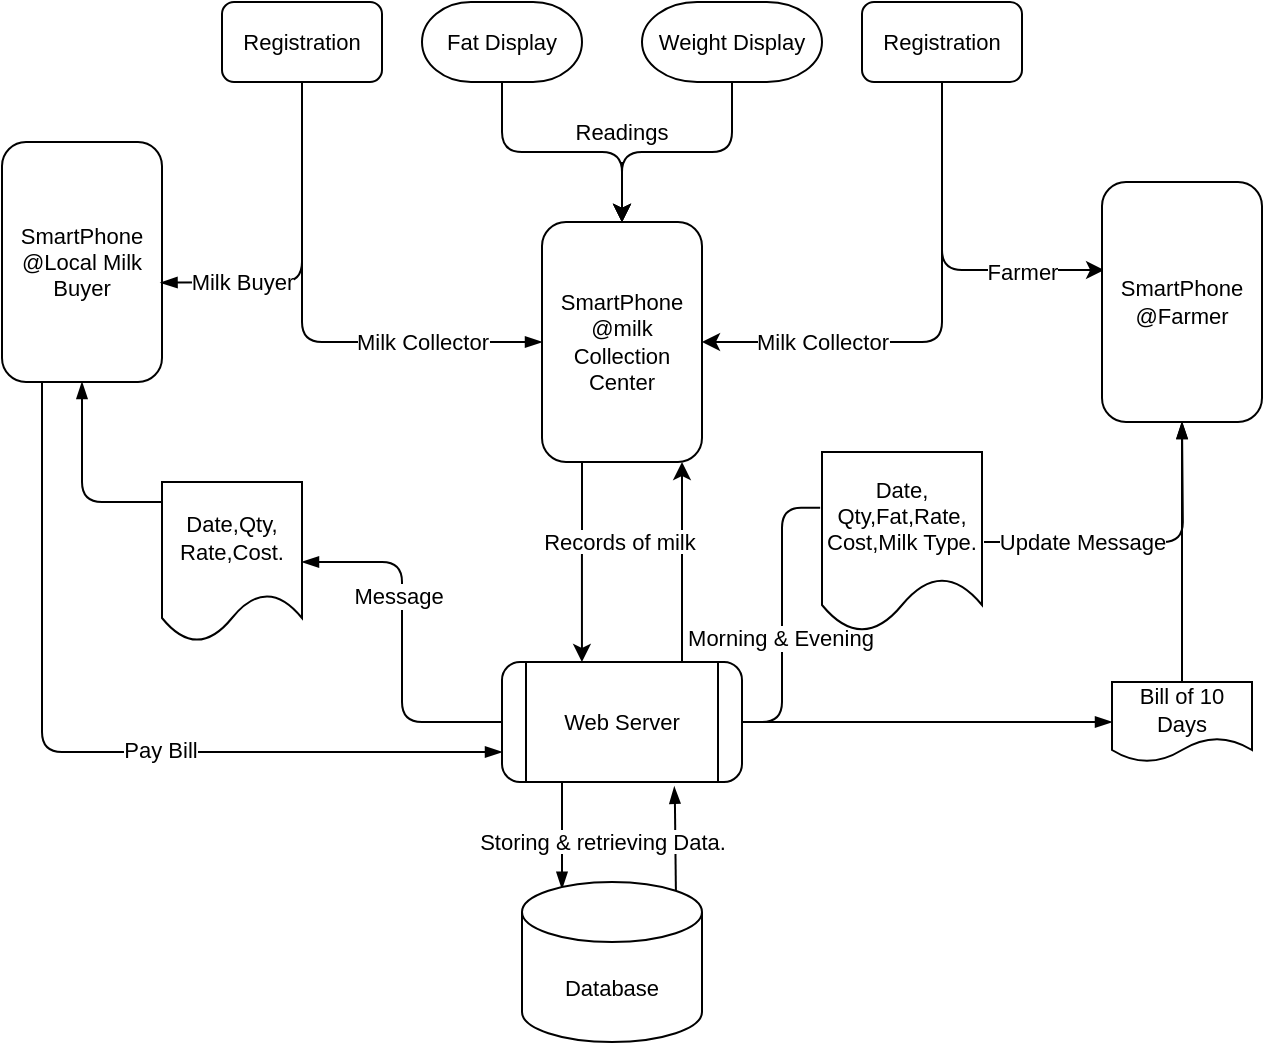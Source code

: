 <mxfile version="20.0.4" type="device"><diagram id="S5vxFfQFlNkJCM2XAKdw" name="Page-1"><mxGraphModel dx="744" dy="523" grid="1" gridSize="10" guides="1" tooltips="1" connect="1" arrows="1" fold="1" page="1" pageScale="1" pageWidth="850" pageHeight="1100" math="0" shadow="0"><root><mxCell id="0"/><mxCell id="1" parent="0"/><mxCell id="LSyGbEOLnMIenEOu4BOL-17" style="edgeStyle=orthogonalEdgeStyle;rounded=1;orthogonalLoop=1;jettySize=auto;html=1;startArrow=none;fontSize=11;" edge="1" parent="1" source="LSyGbEOLnMIenEOu4BOL-30" target="LSyGbEOLnMIenEOu4BOL-8"><mxGeometry relative="1" as="geometry"/></mxCell><mxCell id="LSyGbEOLnMIenEOu4BOL-34" style="edgeStyle=orthogonalEdgeStyle;rounded=1;jumpStyle=arc;orthogonalLoop=1;jettySize=auto;html=1;entryX=0.5;entryY=0;entryDx=0;entryDy=0;fontSize=11;" edge="1" parent="1" source="LSyGbEOLnMIenEOu4BOL-1" target="LSyGbEOLnMIenEOu4BOL-8"><mxGeometry relative="1" as="geometry"/></mxCell><mxCell id="LSyGbEOLnMIenEOu4BOL-1" value="Fat Display" style="strokeWidth=1;html=1;shape=mxgraph.flowchart.terminator;whiteSpace=wrap;fontSize=11;" vertex="1" parent="1"><mxGeometry x="340" y="70" width="80" height="40" as="geometry"/></mxCell><mxCell id="LSyGbEOLnMIenEOu4BOL-26" style="edgeStyle=orthogonalEdgeStyle;rounded=1;jumpStyle=arc;orthogonalLoop=1;jettySize=auto;html=1;exitX=0.5;exitY=1;exitDx=0;exitDy=0;exitPerimeter=0;entryX=0.5;entryY=0;entryDx=0;entryDy=0;fontSize=11;startArrow=none;" edge="1" parent="1" source="LSyGbEOLnMIenEOu4BOL-30" target="LSyGbEOLnMIenEOu4BOL-8"><mxGeometry relative="1" as="geometry"/></mxCell><mxCell id="LSyGbEOLnMIenEOu4BOL-33" style="edgeStyle=orthogonalEdgeStyle;rounded=1;jumpStyle=arc;orthogonalLoop=1;jettySize=auto;html=1;entryX=0.5;entryY=0;entryDx=0;entryDy=0;fontSize=11;" edge="1" parent="1" source="LSyGbEOLnMIenEOu4BOL-2" target="LSyGbEOLnMIenEOu4BOL-8"><mxGeometry relative="1" as="geometry"/></mxCell><mxCell id="LSyGbEOLnMIenEOu4BOL-2" value="Weight Display" style="strokeWidth=1;html=1;shape=mxgraph.flowchart.terminator;whiteSpace=wrap;strokeColor=default;fontSize=11;" vertex="1" parent="1"><mxGeometry x="450" y="70" width="90" height="40" as="geometry"/></mxCell><mxCell id="LSyGbEOLnMIenEOu4BOL-24" style="edgeStyle=orthogonalEdgeStyle;rounded=1;jumpStyle=arc;orthogonalLoop=1;jettySize=auto;html=1;entryX=1;entryY=0.5;entryDx=0;entryDy=0;fontSize=11;" edge="1" parent="1" source="LSyGbEOLnMIenEOu4BOL-7" target="LSyGbEOLnMIenEOu4BOL-8"><mxGeometry relative="1" as="geometry"><Array as="points"><mxPoint x="600" y="240"/></Array></mxGeometry></mxCell><mxCell id="LSyGbEOLnMIenEOu4BOL-36" value="Milk Collector" style="edgeLabel;html=1;align=center;verticalAlign=middle;resizable=0;points=[];fontSize=11;" vertex="1" connectable="0" parent="LSyGbEOLnMIenEOu4BOL-24"><mxGeometry x="0.616" y="-3" relative="1" as="geometry"><mxPoint x="12" y="3" as="offset"/></mxGeometry></mxCell><mxCell id="LSyGbEOLnMIenEOu4BOL-25" style="edgeStyle=orthogonalEdgeStyle;rounded=1;jumpStyle=arc;orthogonalLoop=1;jettySize=auto;html=1;entryX=0.013;entryY=0.367;entryDx=0;entryDy=0;entryPerimeter=0;fontSize=11;" edge="1" parent="1" source="LSyGbEOLnMIenEOu4BOL-7" target="LSyGbEOLnMIenEOu4BOL-23"><mxGeometry relative="1" as="geometry"><Array as="points"><mxPoint x="600" y="204"/></Array></mxGeometry></mxCell><mxCell id="LSyGbEOLnMIenEOu4BOL-35" value="Farmer" style="edgeLabel;html=1;align=center;verticalAlign=middle;resizable=0;points=[];fontSize=11;" vertex="1" connectable="0" parent="LSyGbEOLnMIenEOu4BOL-25"><mxGeometry x="0.383" y="-1" relative="1" as="geometry"><mxPoint x="13" as="offset"/></mxGeometry></mxCell><mxCell id="LSyGbEOLnMIenEOu4BOL-7" value="Registration" style="rounded=1;whiteSpace=wrap;html=1;fontSize=11;" vertex="1" parent="1"><mxGeometry x="560" y="70" width="80" height="40" as="geometry"/></mxCell><mxCell id="LSyGbEOLnMIenEOu4BOL-38" style="edgeStyle=orthogonalEdgeStyle;rounded=1;jumpStyle=arc;orthogonalLoop=1;jettySize=auto;html=1;exitX=0.25;exitY=1;exitDx=0;exitDy=0;entryX=0.333;entryY=0;entryDx=0;entryDy=0;entryPerimeter=0;fontSize=11;" edge="1" parent="1" source="LSyGbEOLnMIenEOu4BOL-8" target="LSyGbEOLnMIenEOu4BOL-37"><mxGeometry relative="1" as="geometry"/></mxCell><mxCell id="LSyGbEOLnMIenEOu4BOL-8" value="SmartPhone&lt;br style=&quot;font-size: 11px;&quot;&gt;@milk Collection&lt;br style=&quot;font-size: 11px;&quot;&gt;Center" style="rounded=1;whiteSpace=wrap;html=1;strokeColor=default;strokeWidth=1;fontSize=11;" vertex="1" parent="1"><mxGeometry x="400" y="180" width="80" height="120" as="geometry"/></mxCell><mxCell id="LSyGbEOLnMIenEOu4BOL-23" value="SmartPhone&lt;br style=&quot;font-size: 11px;&quot;&gt;@Farmer" style="rounded=1;whiteSpace=wrap;html=1;strokeColor=default;strokeWidth=1;fontSize=11;" vertex="1" parent="1"><mxGeometry x="680" y="160" width="80" height="120" as="geometry"/></mxCell><mxCell id="LSyGbEOLnMIenEOu4BOL-30" value="Readings" style="text;html=1;strokeColor=none;fillColor=none;align=center;verticalAlign=middle;whiteSpace=wrap;rounded=0;fontSize=11;" vertex="1" parent="1"><mxGeometry x="410" y="120" width="60" height="30" as="geometry"/></mxCell><mxCell id="LSyGbEOLnMIenEOu4BOL-39" style="edgeStyle=orthogonalEdgeStyle;rounded=1;jumpStyle=arc;orthogonalLoop=1;jettySize=auto;html=1;exitX=0.75;exitY=0;exitDx=0;exitDy=0;entryX=0.875;entryY=1;entryDx=0;entryDy=0;entryPerimeter=0;fontSize=11;" edge="1" parent="1" source="LSyGbEOLnMIenEOu4BOL-37" target="LSyGbEOLnMIenEOu4BOL-8"><mxGeometry relative="1" as="geometry"/></mxCell><mxCell id="LSyGbEOLnMIenEOu4BOL-42" style="edgeStyle=orthogonalEdgeStyle;rounded=1;jumpStyle=arc;orthogonalLoop=1;jettySize=auto;html=1;entryX=0.001;entryY=0.314;entryDx=0;entryDy=0;entryPerimeter=0;fontSize=11;endArrow=none;endFill=0;" edge="1" parent="1" source="LSyGbEOLnMIenEOu4BOL-37" target="LSyGbEOLnMIenEOu4BOL-41"><mxGeometry relative="1" as="geometry"/></mxCell><mxCell id="LSyGbEOLnMIenEOu4BOL-49" value="Morning &amp;amp; Evening" style="edgeLabel;html=1;align=center;verticalAlign=middle;resizable=0;points=[];fontSize=11;" vertex="1" connectable="0" parent="LSyGbEOLnMIenEOu4BOL-42"><mxGeometry x="-0.144" y="1" relative="1" as="geometry"><mxPoint as="offset"/></mxGeometry></mxCell><mxCell id="LSyGbEOLnMIenEOu4BOL-45" style="edgeStyle=orthogonalEdgeStyle;rounded=1;jumpStyle=arc;orthogonalLoop=1;jettySize=auto;html=1;exitX=1;exitY=0.5;exitDx=0;exitDy=0;entryX=0;entryY=0.5;entryDx=0;entryDy=0;fontSize=11;endArrow=blockThin;endFill=1;" edge="1" parent="1" source="LSyGbEOLnMIenEOu4BOL-37" target="LSyGbEOLnMIenEOu4BOL-44"><mxGeometry relative="1" as="geometry"/></mxCell><mxCell id="LSyGbEOLnMIenEOu4BOL-52" style="edgeStyle=orthogonalEdgeStyle;rounded=1;jumpStyle=arc;orthogonalLoop=1;jettySize=auto;html=1;exitX=0.25;exitY=1;exitDx=0;exitDy=0;entryX=0.233;entryY=0.042;entryDx=0;entryDy=0;entryPerimeter=0;fontSize=11;endArrow=blockThin;endFill=1;" edge="1" parent="1" source="LSyGbEOLnMIenEOu4BOL-37" target="LSyGbEOLnMIenEOu4BOL-50"><mxGeometry relative="1" as="geometry"><Array as="points"><mxPoint x="410" y="513"/></Array></mxGeometry></mxCell><mxCell id="LSyGbEOLnMIenEOu4BOL-68" style="edgeStyle=orthogonalEdgeStyle;rounded=1;jumpStyle=arc;orthogonalLoop=1;jettySize=auto;html=1;exitX=0;exitY=0.5;exitDx=0;exitDy=0;entryX=1;entryY=0.5;entryDx=0;entryDy=0;fontSize=11;endArrow=blockThin;endFill=1;" edge="1" parent="1" source="LSyGbEOLnMIenEOu4BOL-37" target="LSyGbEOLnMIenEOu4BOL-65"><mxGeometry relative="1" as="geometry"/></mxCell><mxCell id="LSyGbEOLnMIenEOu4BOL-69" value="Message" style="edgeLabel;html=1;align=center;verticalAlign=middle;resizable=0;points=[];fontSize=11;" vertex="1" connectable="0" parent="LSyGbEOLnMIenEOu4BOL-68"><mxGeometry x="0.258" y="2" relative="1" as="geometry"><mxPoint as="offset"/></mxGeometry></mxCell><mxCell id="LSyGbEOLnMIenEOu4BOL-37" value="Web Server" style="shape=process;whiteSpace=wrap;html=1;backgroundOutline=1;labelBackgroundColor=#FFFFFF;fontSize=11;strokeColor=default;strokeWidth=1;rounded=1;" vertex="1" parent="1"><mxGeometry x="380" y="400" width="120" height="60" as="geometry"/></mxCell><mxCell id="LSyGbEOLnMIenEOu4BOL-40" value="&lt;span style=&quot;background-color: rgb(255, 255, 255); font-size: 11px;&quot;&gt;Records of milk&amp;nbsp;&lt;/span&gt;" style="text;html=1;align=center;verticalAlign=middle;resizable=0;points=[];autosize=1;strokeColor=none;fillColor=none;fontSize=11;" vertex="1" parent="1"><mxGeometry x="390" y="325" width="100" height="30" as="geometry"/></mxCell><mxCell id="LSyGbEOLnMIenEOu4BOL-62" style="edgeStyle=orthogonalEdgeStyle;rounded=1;jumpStyle=arc;orthogonalLoop=1;jettySize=auto;html=1;exitX=1;exitY=0.5;exitDx=0;exitDy=0;fontSize=11;endArrow=blockThin;endFill=1;" edge="1" parent="1" source="LSyGbEOLnMIenEOu4BOL-41"><mxGeometry relative="1" as="geometry"><mxPoint x="720" y="280" as="targetPoint"/></mxGeometry></mxCell><mxCell id="LSyGbEOLnMIenEOu4BOL-63" value="Update Message" style="edgeLabel;html=1;align=center;verticalAlign=middle;resizable=0;points=[];fontSize=11;" vertex="1" connectable="0" parent="LSyGbEOLnMIenEOu4BOL-62"><mxGeometry x="-0.26" y="-5" relative="1" as="geometry"><mxPoint x="-10" y="-5" as="offset"/></mxGeometry></mxCell><mxCell id="LSyGbEOLnMIenEOu4BOL-41" value="&lt;div style=&quot;font-size: 11px;&quot;&gt;Date,&lt;/div&gt;&lt;div style=&quot;font-size: 11px;&quot;&gt;Qty,Fat,Rate,&lt;/div&gt;&lt;div style=&quot;font-size: 11px;&quot;&gt;Cost,Milk Type.&lt;/div&gt;" style="shape=document;whiteSpace=wrap;html=1;boundedLbl=1;rounded=1;labelBackgroundColor=#FFFFFF;fontSize=11;strokeColor=default;strokeWidth=1;shadow=0;align=center;perimeterSpacing=1;" vertex="1" parent="1"><mxGeometry x="540" y="295" width="80" height="90" as="geometry"/></mxCell><mxCell id="LSyGbEOLnMIenEOu4BOL-46" style="edgeStyle=orthogonalEdgeStyle;rounded=1;jumpStyle=arc;orthogonalLoop=1;jettySize=auto;html=1;entryX=0.5;entryY=1;entryDx=0;entryDy=0;fontSize=11;endArrow=blockThin;endFill=1;" edge="1" parent="1" source="LSyGbEOLnMIenEOu4BOL-44" target="LSyGbEOLnMIenEOu4BOL-23"><mxGeometry relative="1" as="geometry"/></mxCell><mxCell id="LSyGbEOLnMIenEOu4BOL-44" value="Bill of 10 Days" style="shape=document;whiteSpace=wrap;html=1;boundedLbl=1;rounded=1;shadow=0;labelBackgroundColor=#FFFFFF;fontSize=11;strokeColor=default;strokeWidth=1;" vertex="1" parent="1"><mxGeometry x="685" y="410" width="70" height="40" as="geometry"/></mxCell><mxCell id="LSyGbEOLnMIenEOu4BOL-53" style="edgeStyle=orthogonalEdgeStyle;rounded=1;jumpStyle=arc;orthogonalLoop=1;jettySize=auto;html=1;exitX=0.855;exitY=0;exitDx=0;exitDy=4.35;exitPerimeter=0;entryX=0.718;entryY=1.04;entryDx=0;entryDy=0;entryPerimeter=0;fontSize=11;endArrow=blockThin;endFill=1;" edge="1" parent="1" source="LSyGbEOLnMIenEOu4BOL-50" target="LSyGbEOLnMIenEOu4BOL-37"><mxGeometry relative="1" as="geometry"/></mxCell><mxCell id="LSyGbEOLnMIenEOu4BOL-50" value="Database" style="shape=cylinder3;whiteSpace=wrap;html=1;boundedLbl=1;backgroundOutline=1;size=15;rounded=1;shadow=0;labelBackgroundColor=#FFFFFF;fontSize=11;strokeColor=default;strokeWidth=1;" vertex="1" parent="1"><mxGeometry x="390" y="510" width="90" height="80" as="geometry"/></mxCell><mxCell id="LSyGbEOLnMIenEOu4BOL-54" value="&lt;span style=&quot;background-color: rgb(255, 255, 255); font-size: 11px;&quot;&gt;Storing &amp;amp; retrieving Data.&lt;/span&gt;" style="text;html=1;align=center;verticalAlign=middle;resizable=0;points=[];autosize=1;strokeColor=none;fillColor=none;fontSize=11;" vertex="1" parent="1"><mxGeometry x="355" y="475" width="150" height="30" as="geometry"/></mxCell><mxCell id="LSyGbEOLnMIenEOu4BOL-70" style="edgeStyle=orthogonalEdgeStyle;rounded=1;jumpStyle=arc;orthogonalLoop=1;jettySize=auto;html=1;exitX=0.25;exitY=1;exitDx=0;exitDy=0;entryX=0;entryY=0.75;entryDx=0;entryDy=0;fontSize=11;endArrow=blockThin;endFill=1;" edge="1" parent="1" source="LSyGbEOLnMIenEOu4BOL-57" target="LSyGbEOLnMIenEOu4BOL-37"><mxGeometry relative="1" as="geometry"/></mxCell><mxCell id="LSyGbEOLnMIenEOu4BOL-71" value="Pay Bill" style="edgeLabel;html=1;align=center;verticalAlign=middle;resizable=0;points=[];fontSize=11;" vertex="1" connectable="0" parent="LSyGbEOLnMIenEOu4BOL-70"><mxGeometry x="0.173" y="1" relative="1" as="geometry"><mxPoint as="offset"/></mxGeometry></mxCell><mxCell id="LSyGbEOLnMIenEOu4BOL-57" value="SmartPhone&lt;br style=&quot;font-size: 11px;&quot;&gt;@Local Milk Buyer" style="rounded=1;whiteSpace=wrap;html=1;strokeColor=default;strokeWidth=1;fontSize=11;" vertex="1" parent="1"><mxGeometry x="130" y="140" width="80" height="120" as="geometry"/></mxCell><mxCell id="LSyGbEOLnMIenEOu4BOL-59" style="edgeStyle=orthogonalEdgeStyle;rounded=1;jumpStyle=arc;orthogonalLoop=1;jettySize=auto;html=1;entryX=0.991;entryY=0.586;entryDx=0;entryDy=0;entryPerimeter=0;fontSize=11;endArrow=blockThin;endFill=1;" edge="1" parent="1" source="LSyGbEOLnMIenEOu4BOL-58" target="LSyGbEOLnMIenEOu4BOL-57"><mxGeometry relative="1" as="geometry"><Array as="points"><mxPoint x="280" y="210"/><mxPoint x="239" y="210"/></Array></mxGeometry></mxCell><mxCell id="LSyGbEOLnMIenEOu4BOL-61" value="Milk Buyer" style="edgeLabel;html=1;align=center;verticalAlign=middle;resizable=0;points=[];fontSize=11;" vertex="1" connectable="0" parent="LSyGbEOLnMIenEOu4BOL-59"><mxGeometry x="0.749" relative="1" as="geometry"><mxPoint x="19" as="offset"/></mxGeometry></mxCell><mxCell id="LSyGbEOLnMIenEOu4BOL-60" value="Milk Collector" style="edgeStyle=orthogonalEdgeStyle;rounded=1;jumpStyle=arc;orthogonalLoop=1;jettySize=auto;html=1;exitX=0.5;exitY=1;exitDx=0;exitDy=0;entryX=0;entryY=0.5;entryDx=0;entryDy=0;fontSize=11;endArrow=blockThin;endFill=1;" edge="1" parent="1" source="LSyGbEOLnMIenEOu4BOL-58" target="LSyGbEOLnMIenEOu4BOL-8"><mxGeometry x="0.52" relative="1" as="geometry"><mxPoint as="offset"/></mxGeometry></mxCell><mxCell id="LSyGbEOLnMIenEOu4BOL-58" value="Registration" style="rounded=1;whiteSpace=wrap;html=1;fontSize=11;" vertex="1" parent="1"><mxGeometry x="240" y="70" width="80" height="40" as="geometry"/></mxCell><mxCell id="LSyGbEOLnMIenEOu4BOL-67" style="edgeStyle=orthogonalEdgeStyle;rounded=1;jumpStyle=arc;orthogonalLoop=1;jettySize=auto;html=1;fontSize=11;endArrow=blockThin;endFill=1;entryX=0.5;entryY=1;entryDx=0;entryDy=0;" edge="1" parent="1" source="LSyGbEOLnMIenEOu4BOL-65" target="LSyGbEOLnMIenEOu4BOL-57"><mxGeometry relative="1" as="geometry"><mxPoint x="160" y="270" as="targetPoint"/><Array as="points"><mxPoint x="170" y="320"/></Array></mxGeometry></mxCell><mxCell id="LSyGbEOLnMIenEOu4BOL-65" value="Date,Qty,&lt;br&gt;Rate,Cost." style="shape=document;whiteSpace=wrap;html=1;boundedLbl=1;rounded=1;shadow=0;labelBackgroundColor=#FFFFFF;fontSize=11;strokeColor=default;strokeWidth=1;" vertex="1" parent="1"><mxGeometry x="210" y="310" width="70" height="80" as="geometry"/></mxCell></root></mxGraphModel></diagram></mxfile>